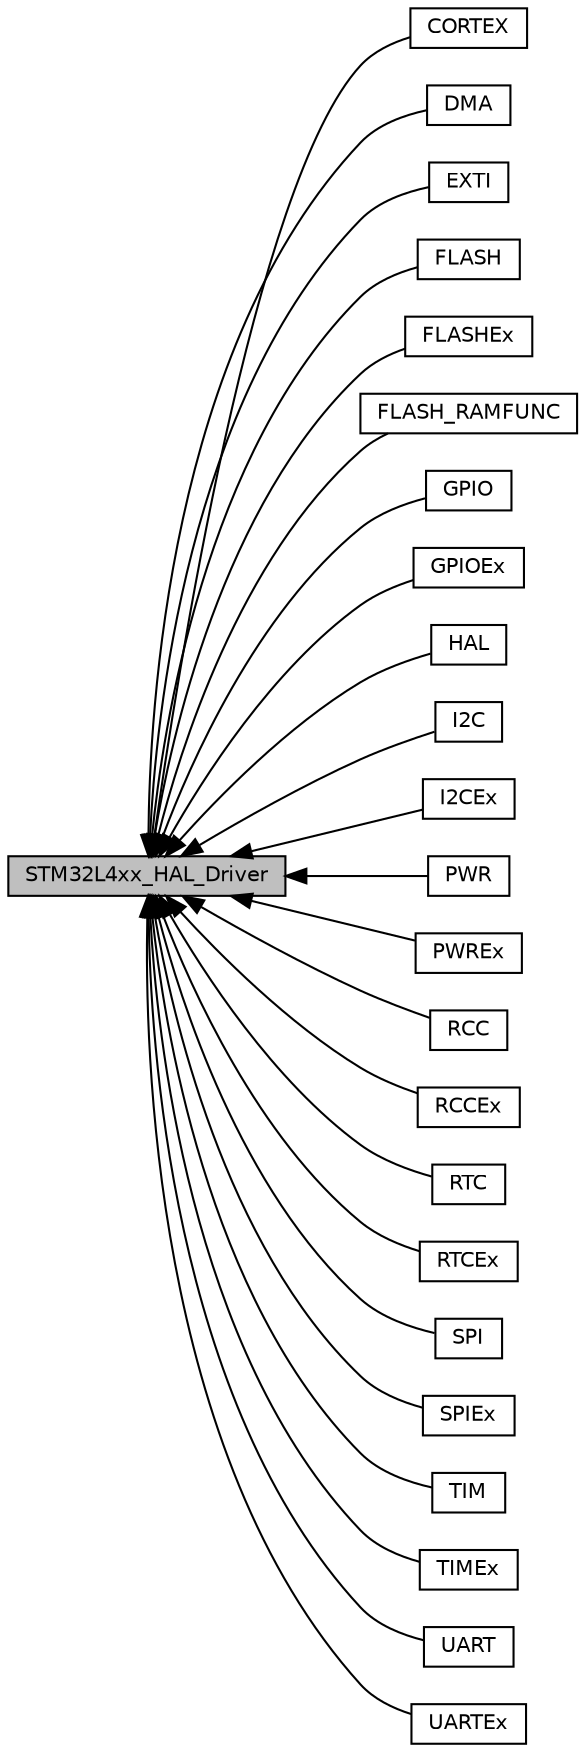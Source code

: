 digraph "STM32L4xx_HAL_Driver"
{
  edge [fontname="Helvetica",fontsize="10",labelfontname="Helvetica",labelfontsize="10"];
  node [fontname="Helvetica",fontsize="10",shape=box];
  rankdir=LR;
  Node2 [label="CORTEX",height=0.2,width=0.4,color="black", fillcolor="white", style="filled",URL="$group___c_o_r_t_e_x.html",tooltip="CORTEX HAL module driver."];
  Node8 [label="DMA",height=0.2,width=0.4,color="black", fillcolor="white", style="filled",URL="$group___d_m_a.html",tooltip="DMA HAL module driver."];
  Node3 [label="EXTI",height=0.2,width=0.4,color="black", fillcolor="white", style="filled",URL="$group___e_x_t_i.html",tooltip="EXTI HAL module driver."];
  Node9 [label="FLASH",height=0.2,width=0.4,color="black", fillcolor="white", style="filled",URL="$group___f_l_a_s_h.html",tooltip="FLASH HAL module driver."];
  Node10 [label="FLASHEx",height=0.2,width=0.4,color="black", fillcolor="white", style="filled",URL="$group___f_l_a_s_h_ex.html",tooltip="FLASH Extended HAL module driver."];
  Node11 [label="FLASH_RAMFUNC",height=0.2,width=0.4,color="black", fillcolor="white", style="filled",URL="$group___f_l_a_s_h___r_a_m_f_u_n_c.html",tooltip="FLASH functions executed from RAM."];
  Node12 [label="GPIO",height=0.2,width=0.4,color="black", fillcolor="white", style="filled",URL="$group___g_p_i_o.html",tooltip="GPIO HAL module driver."];
  Node4 [label="GPIOEx",height=0.2,width=0.4,color="black", fillcolor="white", style="filled",URL="$group___g_p_i_o_ex.html",tooltip="GPIO Extended HAL module driver."];
  Node7 [label="HAL",height=0.2,width=0.4,color="black", fillcolor="white", style="filled",URL="$group___h_a_l.html",tooltip="HAL module driver."];
  Node13 [label="I2C",height=0.2,width=0.4,color="black", fillcolor="white", style="filled",URL="$group___i2_c.html",tooltip="I2C HAL module driver."];
  Node14 [label="I2CEx",height=0.2,width=0.4,color="black", fillcolor="white", style="filled",URL="$group___i2_c_ex.html",tooltip="I2C Extended HAL module driver."];
  Node15 [label="PWR",height=0.2,width=0.4,color="black", fillcolor="white", style="filled",URL="$group___p_w_r.html",tooltip="PWR HAL module driver."];
  Node16 [label="PWREx",height=0.2,width=0.4,color="black", fillcolor="white", style="filled",URL="$group___p_w_r_ex.html",tooltip="PWR Extended HAL module driver."];
  Node17 [label="RCC",height=0.2,width=0.4,color="black", fillcolor="white", style="filled",URL="$group___r_c_c.html",tooltip="RCC HAL module driver."];
  Node18 [label="RCCEx",height=0.2,width=0.4,color="black", fillcolor="white", style="filled",URL="$group___r_c_c_ex.html",tooltip="RCC Extended HAL module driver."];
  Node5 [label="RTC",height=0.2,width=0.4,color="black", fillcolor="white", style="filled",URL="$group___r_t_c.html",tooltip="RTC HAL module driver."];
  Node6 [label="RTCEx",height=0.2,width=0.4,color="black", fillcolor="white", style="filled",URL="$group___r_t_c_ex.html",tooltip="RTC Extended HAL module driver."];
  Node19 [label="SPI",height=0.2,width=0.4,color="black", fillcolor="white", style="filled",URL="$group___s_p_i.html",tooltip="SPI HAL module driver."];
  Node20 [label="SPIEx",height=0.2,width=0.4,color="black", fillcolor="white", style="filled",URL="$group___s_p_i_ex.html",tooltip="SPI Extended HAL module driver."];
  Node1 [label="STM32L4xx_HAL_Driver",height=0.2,width=0.4,color="black", fillcolor="grey75", style="filled", fontcolor="black",tooltip=" "];
  Node21 [label="TIM",height=0.2,width=0.4,color="black", fillcolor="white", style="filled",URL="$group___t_i_m.html",tooltip="TIM HAL module driver."];
  Node22 [label="TIMEx",height=0.2,width=0.4,color="black", fillcolor="white", style="filled",URL="$group___t_i_m_ex.html",tooltip="TIM Extended HAL module driver."];
  Node23 [label="UART",height=0.2,width=0.4,color="black", fillcolor="white", style="filled",URL="$group___u_a_r_t.html",tooltip="HAL UART module driver."];
  Node24 [label="UARTEx",height=0.2,width=0.4,color="black", fillcolor="white", style="filled",URL="$group___u_a_r_t_ex.html",tooltip="UART Extended HAL module driver."];
  Node1->Node2 [shape=plaintext, dir="back", style="solid"];
  Node1->Node3 [shape=plaintext, dir="back", style="solid"];
  Node1->Node4 [shape=plaintext, dir="back", style="solid"];
  Node1->Node5 [shape=plaintext, dir="back", style="solid"];
  Node1->Node6 [shape=plaintext, dir="back", style="solid"];
  Node1->Node7 [shape=plaintext, dir="back", style="solid"];
  Node1->Node8 [shape=plaintext, dir="back", style="solid"];
  Node1->Node9 [shape=plaintext, dir="back", style="solid"];
  Node1->Node10 [shape=plaintext, dir="back", style="solid"];
  Node1->Node11 [shape=plaintext, dir="back", style="solid"];
  Node1->Node12 [shape=plaintext, dir="back", style="solid"];
  Node1->Node13 [shape=plaintext, dir="back", style="solid"];
  Node1->Node14 [shape=plaintext, dir="back", style="solid"];
  Node1->Node15 [shape=plaintext, dir="back", style="solid"];
  Node1->Node16 [shape=plaintext, dir="back", style="solid"];
  Node1->Node17 [shape=plaintext, dir="back", style="solid"];
  Node1->Node18 [shape=plaintext, dir="back", style="solid"];
  Node1->Node19 [shape=plaintext, dir="back", style="solid"];
  Node1->Node20 [shape=plaintext, dir="back", style="solid"];
  Node1->Node21 [shape=plaintext, dir="back", style="solid"];
  Node1->Node22 [shape=plaintext, dir="back", style="solid"];
  Node1->Node23 [shape=plaintext, dir="back", style="solid"];
  Node1->Node24 [shape=plaintext, dir="back", style="solid"];
}

